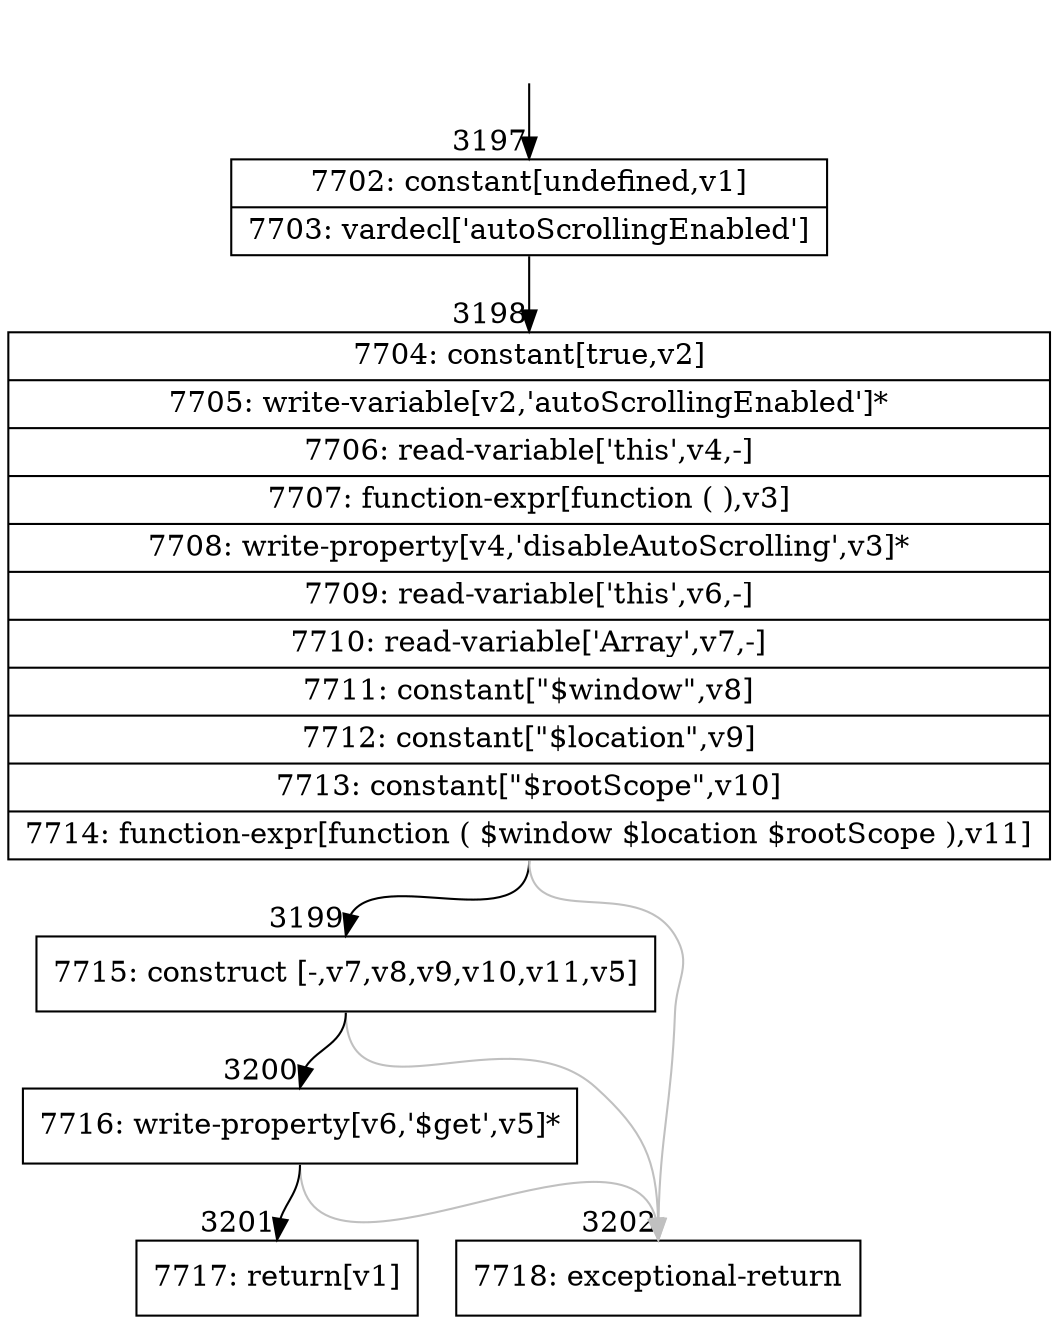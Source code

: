 digraph {
rankdir="TD"
BB_entry248[shape=none,label=""];
BB_entry248 -> BB3197 [tailport=s, headport=n, headlabel="    3197"]
BB3197 [shape=record label="{7702: constant[undefined,v1]|7703: vardecl['autoScrollingEnabled']}" ] 
BB3197 -> BB3198 [tailport=s, headport=n, headlabel="      3198"]
BB3198 [shape=record label="{7704: constant[true,v2]|7705: write-variable[v2,'autoScrollingEnabled']*|7706: read-variable['this',v4,-]|7707: function-expr[function ( ),v3]|7708: write-property[v4,'disableAutoScrolling',v3]*|7709: read-variable['this',v6,-]|7710: read-variable['Array',v7,-]|7711: constant[\"$window\",v8]|7712: constant[\"$location\",v9]|7713: constant[\"$rootScope\",v10]|7714: function-expr[function ( $window $location $rootScope ),v11]}" ] 
BB3198 -> BB3199 [tailport=s, headport=n, headlabel="      3199"]
BB3198 -> BB3202 [tailport=s, headport=n, color=gray, headlabel="      3202"]
BB3199 [shape=record label="{7715: construct [-,v7,v8,v9,v10,v11,v5]}" ] 
BB3199 -> BB3200 [tailport=s, headport=n, headlabel="      3200"]
BB3199 -> BB3202 [tailport=s, headport=n, color=gray]
BB3200 [shape=record label="{7716: write-property[v6,'$get',v5]*}" ] 
BB3200 -> BB3201 [tailport=s, headport=n, headlabel="      3201"]
BB3200 -> BB3202 [tailport=s, headport=n, color=gray]
BB3201 [shape=record label="{7717: return[v1]}" ] 
BB3202 [shape=record label="{7718: exceptional-return}" ] 
//#$~ 4746
}
